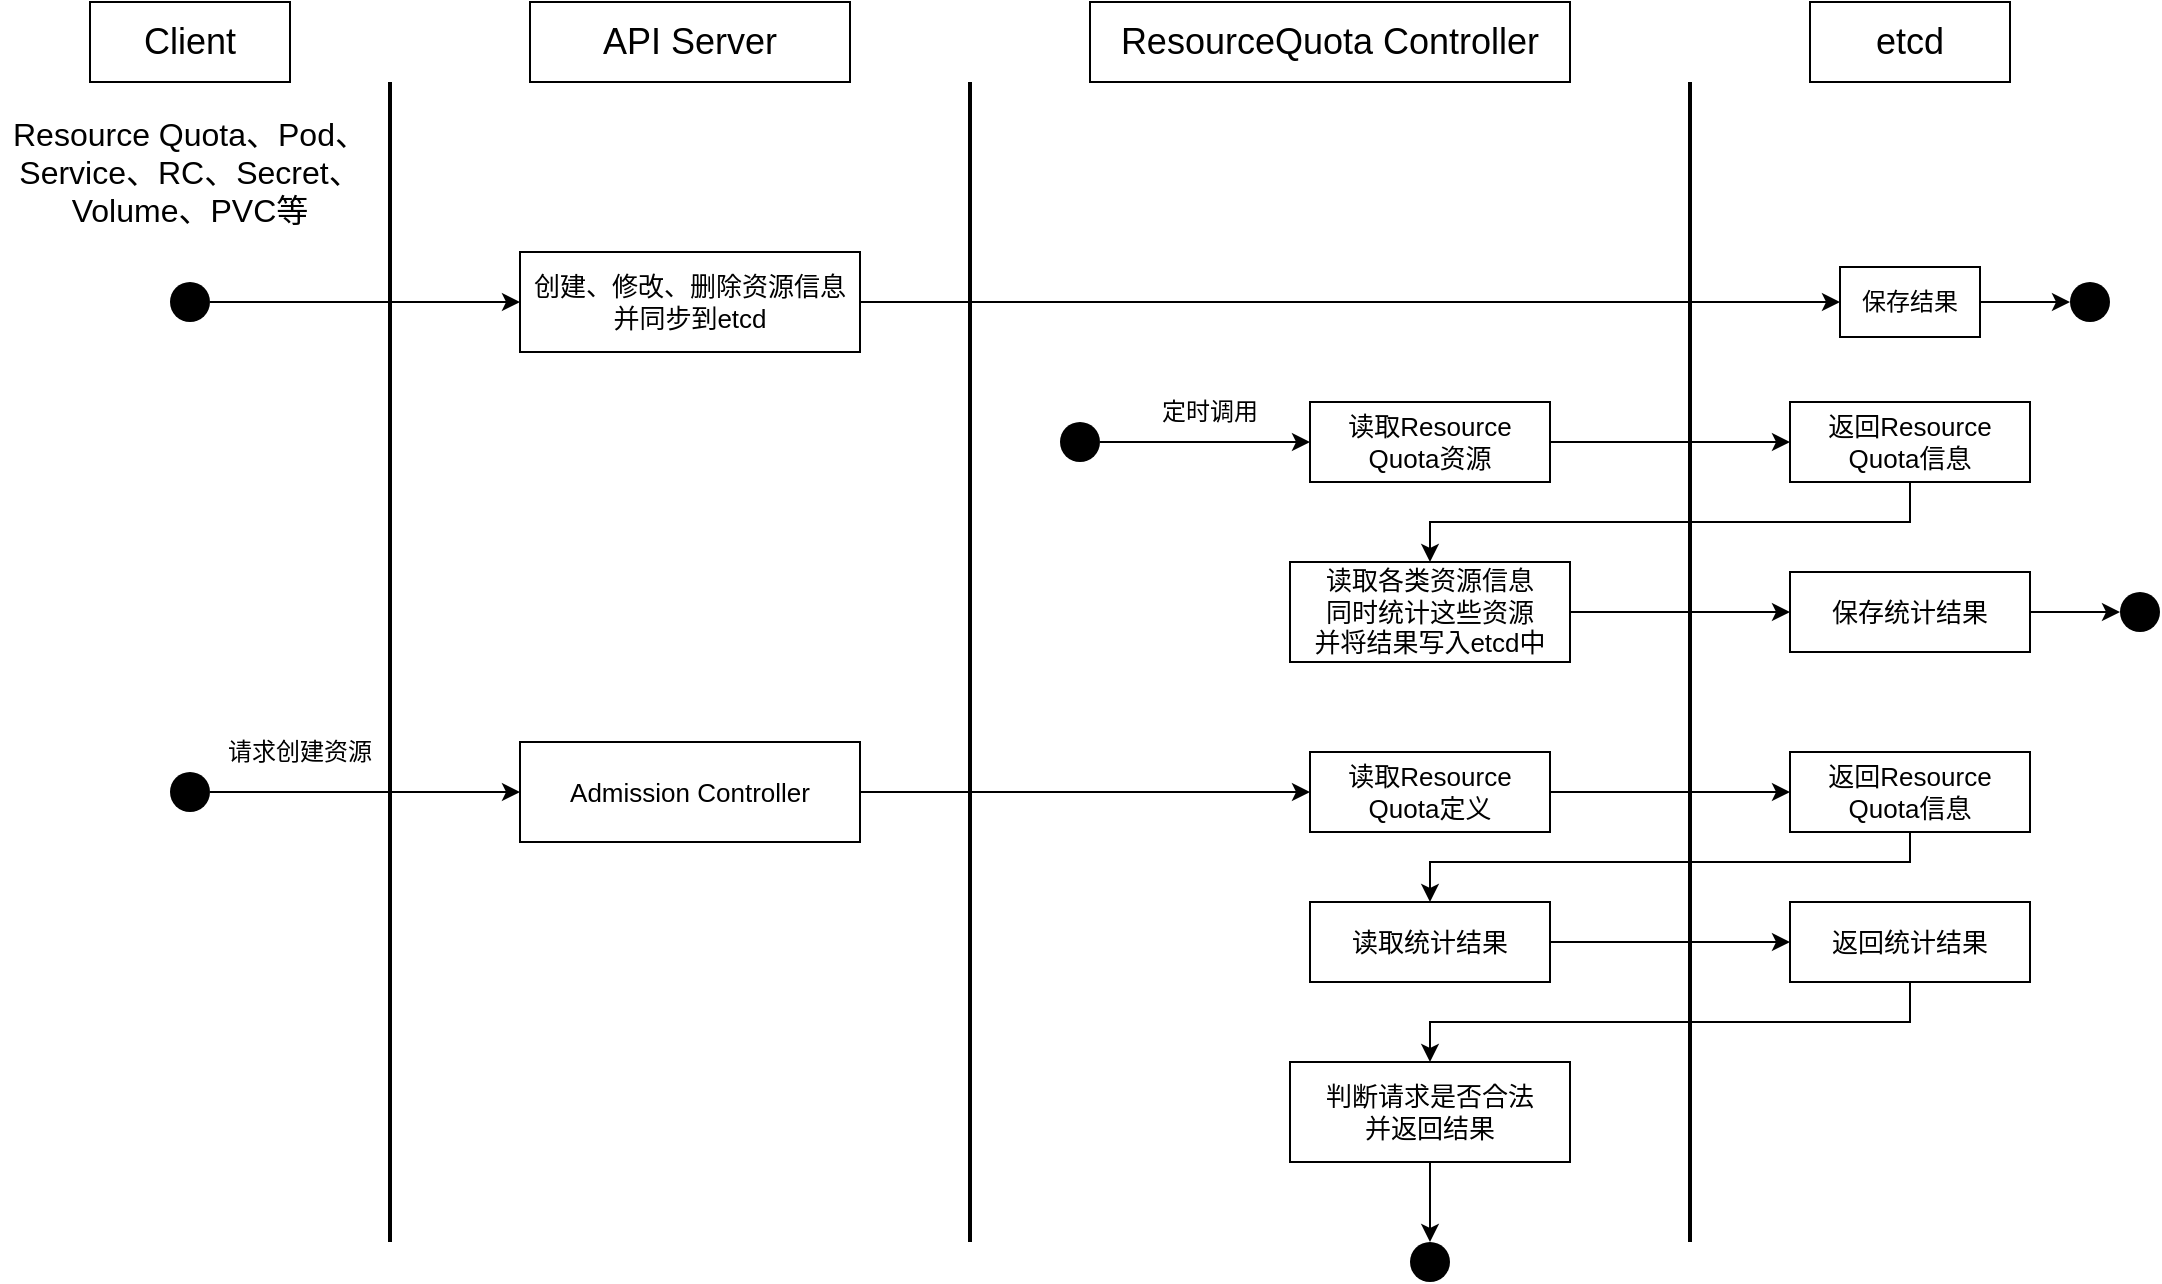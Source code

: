 <mxfile version="21.6.1" type="device">
  <diagram name="第 1 页" id="CMAYWTjmFaaS8WL5qrCM">
    <mxGraphModel dx="2206" dy="1286" grid="1" gridSize="10" guides="1" tooltips="1" connect="1" arrows="1" fold="1" page="1" pageScale="1" pageWidth="1169" pageHeight="827" math="0" shadow="0">
      <root>
        <mxCell id="0" />
        <mxCell id="1" parent="0" />
        <mxCell id="AylOcYwj1kEPRNVb7-dR-59" value="" style="group" vertex="1" connectable="0" parent="1">
          <mxGeometry x="55" y="140" width="1080" height="640" as="geometry" />
        </mxCell>
        <mxCell id="AylOcYwj1kEPRNVb7-dR-1" value="&lt;font style=&quot;font-size: 18px;&quot;&gt;Client&lt;/font&gt;" style="rounded=0;whiteSpace=wrap;html=1;" vertex="1" parent="AylOcYwj1kEPRNVb7-dR-59">
          <mxGeometry x="45" width="100" height="40" as="geometry" />
        </mxCell>
        <mxCell id="AylOcYwj1kEPRNVb7-dR-2" value="&lt;font style=&quot;font-size: 18px;&quot;&gt;API Server&lt;/font&gt;" style="rounded=0;whiteSpace=wrap;html=1;" vertex="1" parent="AylOcYwj1kEPRNVb7-dR-59">
          <mxGeometry x="265" width="160" height="40" as="geometry" />
        </mxCell>
        <mxCell id="AylOcYwj1kEPRNVb7-dR-3" value="&lt;font style=&quot;font-size: 18px;&quot;&gt;ResourceQuota Controller&lt;/font&gt;" style="rounded=0;whiteSpace=wrap;html=1;" vertex="1" parent="AylOcYwj1kEPRNVb7-dR-59">
          <mxGeometry x="545" width="240" height="40" as="geometry" />
        </mxCell>
        <mxCell id="AylOcYwj1kEPRNVb7-dR-5" value="&lt;font style=&quot;font-size: 18px;&quot;&gt;etcd&lt;/font&gt;" style="rounded=0;whiteSpace=wrap;html=1;" vertex="1" parent="AylOcYwj1kEPRNVb7-dR-59">
          <mxGeometry x="905" width="100" height="40" as="geometry" />
        </mxCell>
        <mxCell id="AylOcYwj1kEPRNVb7-dR-6" value="" style="endArrow=none;html=1;rounded=0;strokeWidth=2;" edge="1" parent="AylOcYwj1kEPRNVb7-dR-59">
          <mxGeometry width="50" height="50" relative="1" as="geometry">
            <mxPoint x="195" y="620" as="sourcePoint" />
            <mxPoint x="195" y="40" as="targetPoint" />
          </mxGeometry>
        </mxCell>
        <mxCell id="AylOcYwj1kEPRNVb7-dR-7" value="" style="endArrow=none;html=1;rounded=0;strokeWidth=2;" edge="1" parent="AylOcYwj1kEPRNVb7-dR-59">
          <mxGeometry width="50" height="50" relative="1" as="geometry">
            <mxPoint x="485" y="620" as="sourcePoint" />
            <mxPoint x="485" y="40" as="targetPoint" />
          </mxGeometry>
        </mxCell>
        <mxCell id="AylOcYwj1kEPRNVb7-dR-8" value="" style="endArrow=none;html=1;rounded=0;strokeWidth=2;" edge="1" parent="AylOcYwj1kEPRNVb7-dR-59">
          <mxGeometry width="50" height="50" relative="1" as="geometry">
            <mxPoint x="845" y="620" as="sourcePoint" />
            <mxPoint x="845" y="40" as="targetPoint" />
          </mxGeometry>
        </mxCell>
        <mxCell id="AylOcYwj1kEPRNVb7-dR-9" value="" style="ellipse;whiteSpace=wrap;html=1;strokeColor=none;fillColor=#000000;" vertex="1" parent="AylOcYwj1kEPRNVb7-dR-59">
          <mxGeometry x="85" y="140" width="20" height="20" as="geometry" />
        </mxCell>
        <mxCell id="AylOcYwj1kEPRNVb7-dR-10" value="&lt;font style=&quot;font-size: 16px;&quot;&gt;Resource Quota、Pod、Service、RC、Secret、Volume、PVC等&lt;/font&gt;" style="text;html=1;strokeColor=none;fillColor=none;align=center;verticalAlign=middle;whiteSpace=wrap;rounded=0;" vertex="1" parent="AylOcYwj1kEPRNVb7-dR-59">
          <mxGeometry y="70" width="190" height="30" as="geometry" />
        </mxCell>
        <mxCell id="AylOcYwj1kEPRNVb7-dR-13" value="&lt;font style=&quot;font-size: 13px;&quot;&gt;创建、修改、删除资源信息&lt;br&gt;并同步到etcd&lt;/font&gt;" style="rounded=0;whiteSpace=wrap;html=1;" vertex="1" parent="AylOcYwj1kEPRNVb7-dR-59">
          <mxGeometry x="260" y="125" width="170" height="50" as="geometry" />
        </mxCell>
        <mxCell id="AylOcYwj1kEPRNVb7-dR-15" value="" style="endArrow=classic;html=1;rounded=0;entryX=0;entryY=0.5;entryDx=0;entryDy=0;exitX=1;exitY=0.5;exitDx=0;exitDy=0;" edge="1" parent="AylOcYwj1kEPRNVb7-dR-59" source="AylOcYwj1kEPRNVb7-dR-9" target="AylOcYwj1kEPRNVb7-dR-13">
          <mxGeometry width="50" height="50" relative="1" as="geometry">
            <mxPoint x="165" y="220" as="sourcePoint" />
            <mxPoint x="215" y="170" as="targetPoint" />
          </mxGeometry>
        </mxCell>
        <mxCell id="AylOcYwj1kEPRNVb7-dR-17" value="保存结果" style="rounded=0;whiteSpace=wrap;html=1;" vertex="1" parent="AylOcYwj1kEPRNVb7-dR-59">
          <mxGeometry x="920" y="132.5" width="70" height="35" as="geometry" />
        </mxCell>
        <mxCell id="AylOcYwj1kEPRNVb7-dR-19" value="" style="endArrow=classic;html=1;rounded=0;exitX=1;exitY=0.5;exitDx=0;exitDy=0;entryX=0;entryY=0.5;entryDx=0;entryDy=0;" edge="1" parent="AylOcYwj1kEPRNVb7-dR-59" source="AylOcYwj1kEPRNVb7-dR-13" target="AylOcYwj1kEPRNVb7-dR-17">
          <mxGeometry width="50" height="50" relative="1" as="geometry">
            <mxPoint x="595" y="180" as="sourcePoint" />
            <mxPoint x="645" y="130" as="targetPoint" />
          </mxGeometry>
        </mxCell>
        <mxCell id="AylOcYwj1kEPRNVb7-dR-20" value="" style="endArrow=classic;html=1;rounded=0;exitX=1;exitY=0.5;exitDx=0;exitDy=0;" edge="1" parent="AylOcYwj1kEPRNVb7-dR-59" source="AylOcYwj1kEPRNVb7-dR-17">
          <mxGeometry width="50" height="50" relative="1" as="geometry">
            <mxPoint x="1015" y="170" as="sourcePoint" />
            <mxPoint x="1035" y="150" as="targetPoint" />
          </mxGeometry>
        </mxCell>
        <mxCell id="AylOcYwj1kEPRNVb7-dR-21" value="" style="ellipse;whiteSpace=wrap;html=1;strokeColor=none;fillColor=#000000;" vertex="1" parent="AylOcYwj1kEPRNVb7-dR-59">
          <mxGeometry x="1035" y="140" width="20" height="20" as="geometry" />
        </mxCell>
        <mxCell id="AylOcYwj1kEPRNVb7-dR-22" value="" style="ellipse;whiteSpace=wrap;html=1;strokeColor=none;fillColor=#000000;" vertex="1" parent="AylOcYwj1kEPRNVb7-dR-59">
          <mxGeometry x="530" y="210" width="20" height="20" as="geometry" />
        </mxCell>
        <mxCell id="AylOcYwj1kEPRNVb7-dR-23" value="&lt;font style=&quot;font-size: 13px;&quot;&gt;读取Resource&lt;br&gt;Quota资源&lt;/font&gt;" style="rounded=0;whiteSpace=wrap;html=1;" vertex="1" parent="AylOcYwj1kEPRNVb7-dR-59">
          <mxGeometry x="655" y="200" width="120" height="40" as="geometry" />
        </mxCell>
        <mxCell id="AylOcYwj1kEPRNVb7-dR-24" value="" style="edgeStyle=orthogonalEdgeStyle;rounded=0;orthogonalLoop=1;jettySize=auto;html=1;" edge="1" parent="AylOcYwj1kEPRNVb7-dR-59" source="AylOcYwj1kEPRNVb7-dR-22" target="AylOcYwj1kEPRNVb7-dR-23">
          <mxGeometry relative="1" as="geometry" />
        </mxCell>
        <mxCell id="AylOcYwj1kEPRNVb7-dR-25" value="&lt;font style=&quot;font-size: 13px;&quot;&gt;返回Resource&lt;br&gt;Quota信息&lt;/font&gt;" style="rounded=0;whiteSpace=wrap;html=1;" vertex="1" parent="AylOcYwj1kEPRNVb7-dR-59">
          <mxGeometry x="895" y="200" width="120" height="40" as="geometry" />
        </mxCell>
        <mxCell id="AylOcYwj1kEPRNVb7-dR-26" value="" style="endArrow=classic;html=1;rounded=0;exitX=1;exitY=0.5;exitDx=0;exitDy=0;entryX=0;entryY=0.5;entryDx=0;entryDy=0;" edge="1" parent="AylOcYwj1kEPRNVb7-dR-59" source="AylOcYwj1kEPRNVb7-dR-23" target="AylOcYwj1kEPRNVb7-dR-25">
          <mxGeometry width="50" height="50" relative="1" as="geometry">
            <mxPoint x="825" y="260" as="sourcePoint" />
            <mxPoint x="875" y="210" as="targetPoint" />
          </mxGeometry>
        </mxCell>
        <mxCell id="AylOcYwj1kEPRNVb7-dR-27" value="&lt;font style=&quot;font-size: 13px;&quot;&gt;读取各类资源信息&lt;br&gt;同时统计这些资源&lt;br&gt;并将结果写入etcd中&lt;br&gt;&lt;/font&gt;" style="rounded=0;whiteSpace=wrap;html=1;" vertex="1" parent="AylOcYwj1kEPRNVb7-dR-59">
          <mxGeometry x="645" y="280" width="140" height="50" as="geometry" />
        </mxCell>
        <mxCell id="AylOcYwj1kEPRNVb7-dR-28" value="&lt;span style=&quot;font-size: 13px;&quot;&gt;保存统计结果&lt;/span&gt;" style="rounded=0;whiteSpace=wrap;html=1;" vertex="1" parent="AylOcYwj1kEPRNVb7-dR-59">
          <mxGeometry x="895" y="285" width="120" height="40" as="geometry" />
        </mxCell>
        <mxCell id="AylOcYwj1kEPRNVb7-dR-29" value="" style="endArrow=classic;html=1;rounded=0;exitX=1;exitY=0.5;exitDx=0;exitDy=0;" edge="1" parent="AylOcYwj1kEPRNVb7-dR-59">
          <mxGeometry width="50" height="50" relative="1" as="geometry">
            <mxPoint x="1015" y="305" as="sourcePoint" />
            <mxPoint x="1060" y="305" as="targetPoint" />
          </mxGeometry>
        </mxCell>
        <mxCell id="AylOcYwj1kEPRNVb7-dR-30" value="" style="ellipse;whiteSpace=wrap;html=1;strokeColor=none;fillColor=#000000;" vertex="1" parent="AylOcYwj1kEPRNVb7-dR-59">
          <mxGeometry x="1060" y="295" width="20" height="20" as="geometry" />
        </mxCell>
        <mxCell id="AylOcYwj1kEPRNVb7-dR-31" value="" style="endArrow=classic;html=1;rounded=0;entryX=0;entryY=0.5;entryDx=0;entryDy=0;exitX=1;exitY=0.5;exitDx=0;exitDy=0;" edge="1" parent="AylOcYwj1kEPRNVb7-dR-59" source="AylOcYwj1kEPRNVb7-dR-27" target="AylOcYwj1kEPRNVb7-dR-28">
          <mxGeometry width="50" height="50" relative="1" as="geometry">
            <mxPoint x="825" y="340" as="sourcePoint" />
            <mxPoint x="875" y="290" as="targetPoint" />
          </mxGeometry>
        </mxCell>
        <mxCell id="AylOcYwj1kEPRNVb7-dR-32" value="" style="endArrow=classic;html=1;rounded=0;exitX=0.5;exitY=1;exitDx=0;exitDy=0;entryX=0.5;entryY=0;entryDx=0;entryDy=0;" edge="1" parent="AylOcYwj1kEPRNVb7-dR-59" source="AylOcYwj1kEPRNVb7-dR-25" target="AylOcYwj1kEPRNVb7-dR-27">
          <mxGeometry width="50" height="50" relative="1" as="geometry">
            <mxPoint x="815" y="300" as="sourcePoint" />
            <mxPoint x="865" y="250" as="targetPoint" />
            <Array as="points">
              <mxPoint x="955" y="260" />
              <mxPoint x="835" y="260" />
              <mxPoint x="775" y="260" />
              <mxPoint x="745" y="260" />
              <mxPoint x="715" y="260" />
            </Array>
          </mxGeometry>
        </mxCell>
        <mxCell id="AylOcYwj1kEPRNVb7-dR-33" value="定时调用" style="text;html=1;strokeColor=none;fillColor=none;align=center;verticalAlign=middle;whiteSpace=wrap;rounded=0;" vertex="1" parent="AylOcYwj1kEPRNVb7-dR-59">
          <mxGeometry x="575" y="190" width="60" height="30" as="geometry" />
        </mxCell>
        <mxCell id="AylOcYwj1kEPRNVb7-dR-34" value="" style="ellipse;whiteSpace=wrap;html=1;strokeColor=none;fillColor=#000000;" vertex="1" parent="AylOcYwj1kEPRNVb7-dR-59">
          <mxGeometry x="85" y="385" width="20" height="20" as="geometry" />
        </mxCell>
        <mxCell id="AylOcYwj1kEPRNVb7-dR-35" value="&lt;span style=&quot;font-size: 13px;&quot;&gt;Admission Controller&lt;/span&gt;" style="rounded=0;whiteSpace=wrap;html=1;" vertex="1" parent="AylOcYwj1kEPRNVb7-dR-59">
          <mxGeometry x="260" y="370" width="170" height="50" as="geometry" />
        </mxCell>
        <mxCell id="AylOcYwj1kEPRNVb7-dR-36" value="" style="endArrow=classic;html=1;rounded=0;entryX=0;entryY=0.5;entryDx=0;entryDy=0;exitX=1;exitY=0.5;exitDx=0;exitDy=0;" edge="1" parent="AylOcYwj1kEPRNVb7-dR-59" source="AylOcYwj1kEPRNVb7-dR-34" target="AylOcYwj1kEPRNVb7-dR-35">
          <mxGeometry width="50" height="50" relative="1" as="geometry">
            <mxPoint x="165" y="465" as="sourcePoint" />
            <mxPoint x="215" y="415" as="targetPoint" />
          </mxGeometry>
        </mxCell>
        <mxCell id="AylOcYwj1kEPRNVb7-dR-43" value="&lt;font style=&quot;font-size: 13px;&quot;&gt;读取统计结果&lt;/font&gt;" style="rounded=0;whiteSpace=wrap;html=1;" vertex="1" parent="AylOcYwj1kEPRNVb7-dR-59">
          <mxGeometry x="655" y="450" width="120" height="40" as="geometry" />
        </mxCell>
        <mxCell id="AylOcYwj1kEPRNVb7-dR-45" value="" style="endArrow=classic;html=1;rounded=0;exitX=1;exitY=0.5;exitDx=0;exitDy=0;entryX=0;entryY=0.5;entryDx=0;entryDy=0;" edge="1" parent="AylOcYwj1kEPRNVb7-dR-59" source="AylOcYwj1kEPRNVb7-dR-43">
          <mxGeometry width="50" height="50" relative="1" as="geometry">
            <mxPoint x="825" y="510" as="sourcePoint" />
            <mxPoint x="895" y="470" as="targetPoint" />
          </mxGeometry>
        </mxCell>
        <mxCell id="AylOcYwj1kEPRNVb7-dR-46" value="&lt;font style=&quot;font-size: 13px;&quot;&gt;判断请求是否合法&lt;br&gt;并返回结果&lt;br&gt;&lt;/font&gt;" style="rounded=0;whiteSpace=wrap;html=1;" vertex="1" parent="AylOcYwj1kEPRNVb7-dR-59">
          <mxGeometry x="645" y="530" width="140" height="50" as="geometry" />
        </mxCell>
        <mxCell id="AylOcYwj1kEPRNVb7-dR-47" value="&lt;span style=&quot;font-size: 13px;&quot;&gt;返回统计结果&lt;/span&gt;" style="rounded=0;whiteSpace=wrap;html=1;" vertex="1" parent="AylOcYwj1kEPRNVb7-dR-59">
          <mxGeometry x="895" y="450" width="120" height="40" as="geometry" />
        </mxCell>
        <mxCell id="AylOcYwj1kEPRNVb7-dR-48" value="" style="endArrow=classic;html=1;rounded=0;exitX=0.5;exitY=1;exitDx=0;exitDy=0;" edge="1" parent="AylOcYwj1kEPRNVb7-dR-59" source="AylOcYwj1kEPRNVb7-dR-46">
          <mxGeometry width="50" height="50" relative="1" as="geometry">
            <mxPoint x="682.5" y="630" as="sourcePoint" />
            <mxPoint x="715" y="620" as="targetPoint" />
          </mxGeometry>
        </mxCell>
        <mxCell id="AylOcYwj1kEPRNVb7-dR-49" value="" style="ellipse;whiteSpace=wrap;html=1;strokeColor=none;fillColor=#000000;" vertex="1" parent="AylOcYwj1kEPRNVb7-dR-59">
          <mxGeometry x="705" y="620" width="20" height="20" as="geometry" />
        </mxCell>
        <mxCell id="AylOcYwj1kEPRNVb7-dR-51" value="" style="endArrow=classic;html=1;rounded=0;exitX=0.5;exitY=1;exitDx=0;exitDy=0;entryX=0.5;entryY=0;entryDx=0;entryDy=0;" edge="1" parent="AylOcYwj1kEPRNVb7-dR-59" target="AylOcYwj1kEPRNVb7-dR-46">
          <mxGeometry width="50" height="50" relative="1" as="geometry">
            <mxPoint x="955" y="490" as="sourcePoint" />
            <mxPoint x="865" y="500" as="targetPoint" />
            <Array as="points">
              <mxPoint x="955" y="510" />
              <mxPoint x="835" y="510" />
              <mxPoint x="775" y="510" />
              <mxPoint x="745" y="510" />
              <mxPoint x="715" y="510" />
            </Array>
          </mxGeometry>
        </mxCell>
        <mxCell id="AylOcYwj1kEPRNVb7-dR-53" value="请求创建资源" style="text;html=1;strokeColor=none;fillColor=none;align=center;verticalAlign=middle;whiteSpace=wrap;rounded=0;" vertex="1" parent="AylOcYwj1kEPRNVb7-dR-59">
          <mxGeometry x="110" y="360" width="80" height="30" as="geometry" />
        </mxCell>
        <mxCell id="AylOcYwj1kEPRNVb7-dR-54" value="&lt;font style=&quot;font-size: 13px;&quot;&gt;读取Resource&lt;br&gt;Quota定义&lt;/font&gt;" style="rounded=0;whiteSpace=wrap;html=1;" vertex="1" parent="AylOcYwj1kEPRNVb7-dR-59">
          <mxGeometry x="655" y="375" width="120" height="40" as="geometry" />
        </mxCell>
        <mxCell id="AylOcYwj1kEPRNVb7-dR-55" value="" style="endArrow=classic;html=1;rounded=0;exitX=1;exitY=0.5;exitDx=0;exitDy=0;entryX=0;entryY=0.5;entryDx=0;entryDy=0;" edge="1" parent="AylOcYwj1kEPRNVb7-dR-59" source="AylOcYwj1kEPRNVb7-dR-35" target="AylOcYwj1kEPRNVb7-dR-54">
          <mxGeometry width="50" height="50" relative="1" as="geometry">
            <mxPoint x="465" y="420" as="sourcePoint" />
            <mxPoint x="515" y="370" as="targetPoint" />
          </mxGeometry>
        </mxCell>
        <mxCell id="AylOcYwj1kEPRNVb7-dR-56" value="" style="endArrow=classic;html=1;rounded=0;entryX=0;entryY=0.5;entryDx=0;entryDy=0;exitX=1;exitY=0.5;exitDx=0;exitDy=0;" edge="1" parent="AylOcYwj1kEPRNVb7-dR-59" source="AylOcYwj1kEPRNVb7-dR-54" target="AylOcYwj1kEPRNVb7-dR-57">
          <mxGeometry width="50" height="50" relative="1" as="geometry">
            <mxPoint x="815" y="420" as="sourcePoint" />
            <mxPoint x="865" y="370" as="targetPoint" />
          </mxGeometry>
        </mxCell>
        <mxCell id="AylOcYwj1kEPRNVb7-dR-57" value="&lt;font style=&quot;font-size: 13px;&quot;&gt;返回Resource&lt;br&gt;Quota信息&lt;/font&gt;" style="rounded=0;whiteSpace=wrap;html=1;" vertex="1" parent="AylOcYwj1kEPRNVb7-dR-59">
          <mxGeometry x="895" y="375" width="120" height="40" as="geometry" />
        </mxCell>
        <mxCell id="AylOcYwj1kEPRNVb7-dR-58" value="" style="endArrow=classic;html=1;rounded=0;entryX=0.5;entryY=0;entryDx=0;entryDy=0;exitX=0.5;exitY=1;exitDx=0;exitDy=0;" edge="1" parent="AylOcYwj1kEPRNVb7-dR-59" source="AylOcYwj1kEPRNVb7-dR-57" target="AylOcYwj1kEPRNVb7-dR-43">
          <mxGeometry width="50" height="50" relative="1" as="geometry">
            <mxPoint x="955" y="420" as="sourcePoint" />
            <mxPoint x="715" y="450" as="targetPoint" />
            <Array as="points">
              <mxPoint x="955" y="430" />
              <mxPoint x="835" y="430" />
              <mxPoint x="775" y="430" />
              <mxPoint x="745" y="430" />
              <mxPoint x="715" y="430" />
            </Array>
          </mxGeometry>
        </mxCell>
      </root>
    </mxGraphModel>
  </diagram>
</mxfile>

